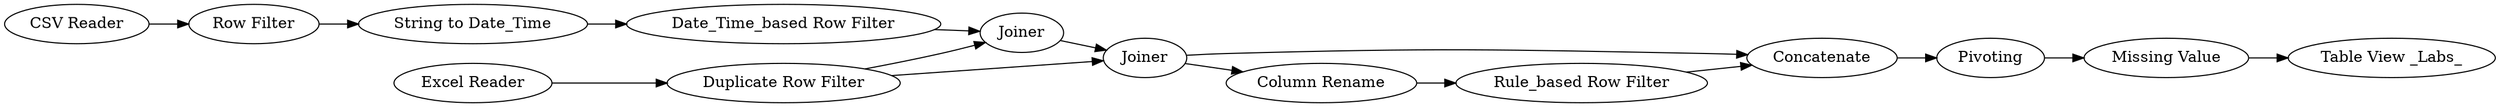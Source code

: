 digraph {
	1 [label="CSV Reader"]
	2 [label="Excel Reader"]
	6 [label="String to Date_Time"]
	7 [label="Date_Time_based Row Filter"]
	9 [label=Joiner]
	10 [label="Duplicate Row Filter"]
	11 [label=Joiner]
	12 [label="Row Filter"]
	13 [label=Pivoting]
	14 [label="Missing Value"]
	15 [label="Table View _Labs_"]
	21 [label=Concatenate]
	22 [label="Column Rename"]
	24 [label="Rule_based Row Filter"]
	1 -> 12
	2 -> 10
	6 -> 7
	7 -> 9
	9 -> 11
	10 -> 11
	10 -> 9
	11 -> 21
	11 -> 22
	12 -> 6
	13 -> 14
	14 -> 15
	21 -> 13
	22 -> 24
	24 -> 21
	rankdir=LR
}
